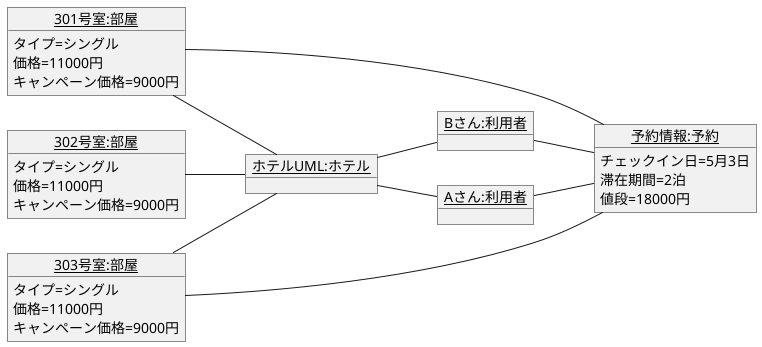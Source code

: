 @startuml
left to right direction
object "<u>301号室:部屋</u>" as room1 {
    タイプ=シングル
    価格=11000円
    キャンペーン価格=9000円
}
object "<u>302号室:部屋</u>" as room2 {
    タイプ=シングル
    価格=11000円
    キャンペーン価格=9000円
}
object "<u>303号室:部屋</u>" as room3 {
    タイプ=シングル
    価格=11000円
    キャンペーン価格=9000円
}
object "<u>Aさん:利用者</u>" as guest1 {
    
}
object "<u>Bさん:利用者</u>" as guest2 {
    
}
object "<u>ホテルUML:ホテル" as hotel {

}
object "<u>予約情報:予約" as reserve {
    チェックイン日=5月3日
    滞在期間=2泊
    値段=18000円
}
guest1 -up- hotel
guest2 -up- hotel

guest1 -- reserve
guest2 -- reserve

room1 -- hotel
room2 -- hotel
room3 -- hotel

room1 -- reserve
room3 -- reserve
@enduml